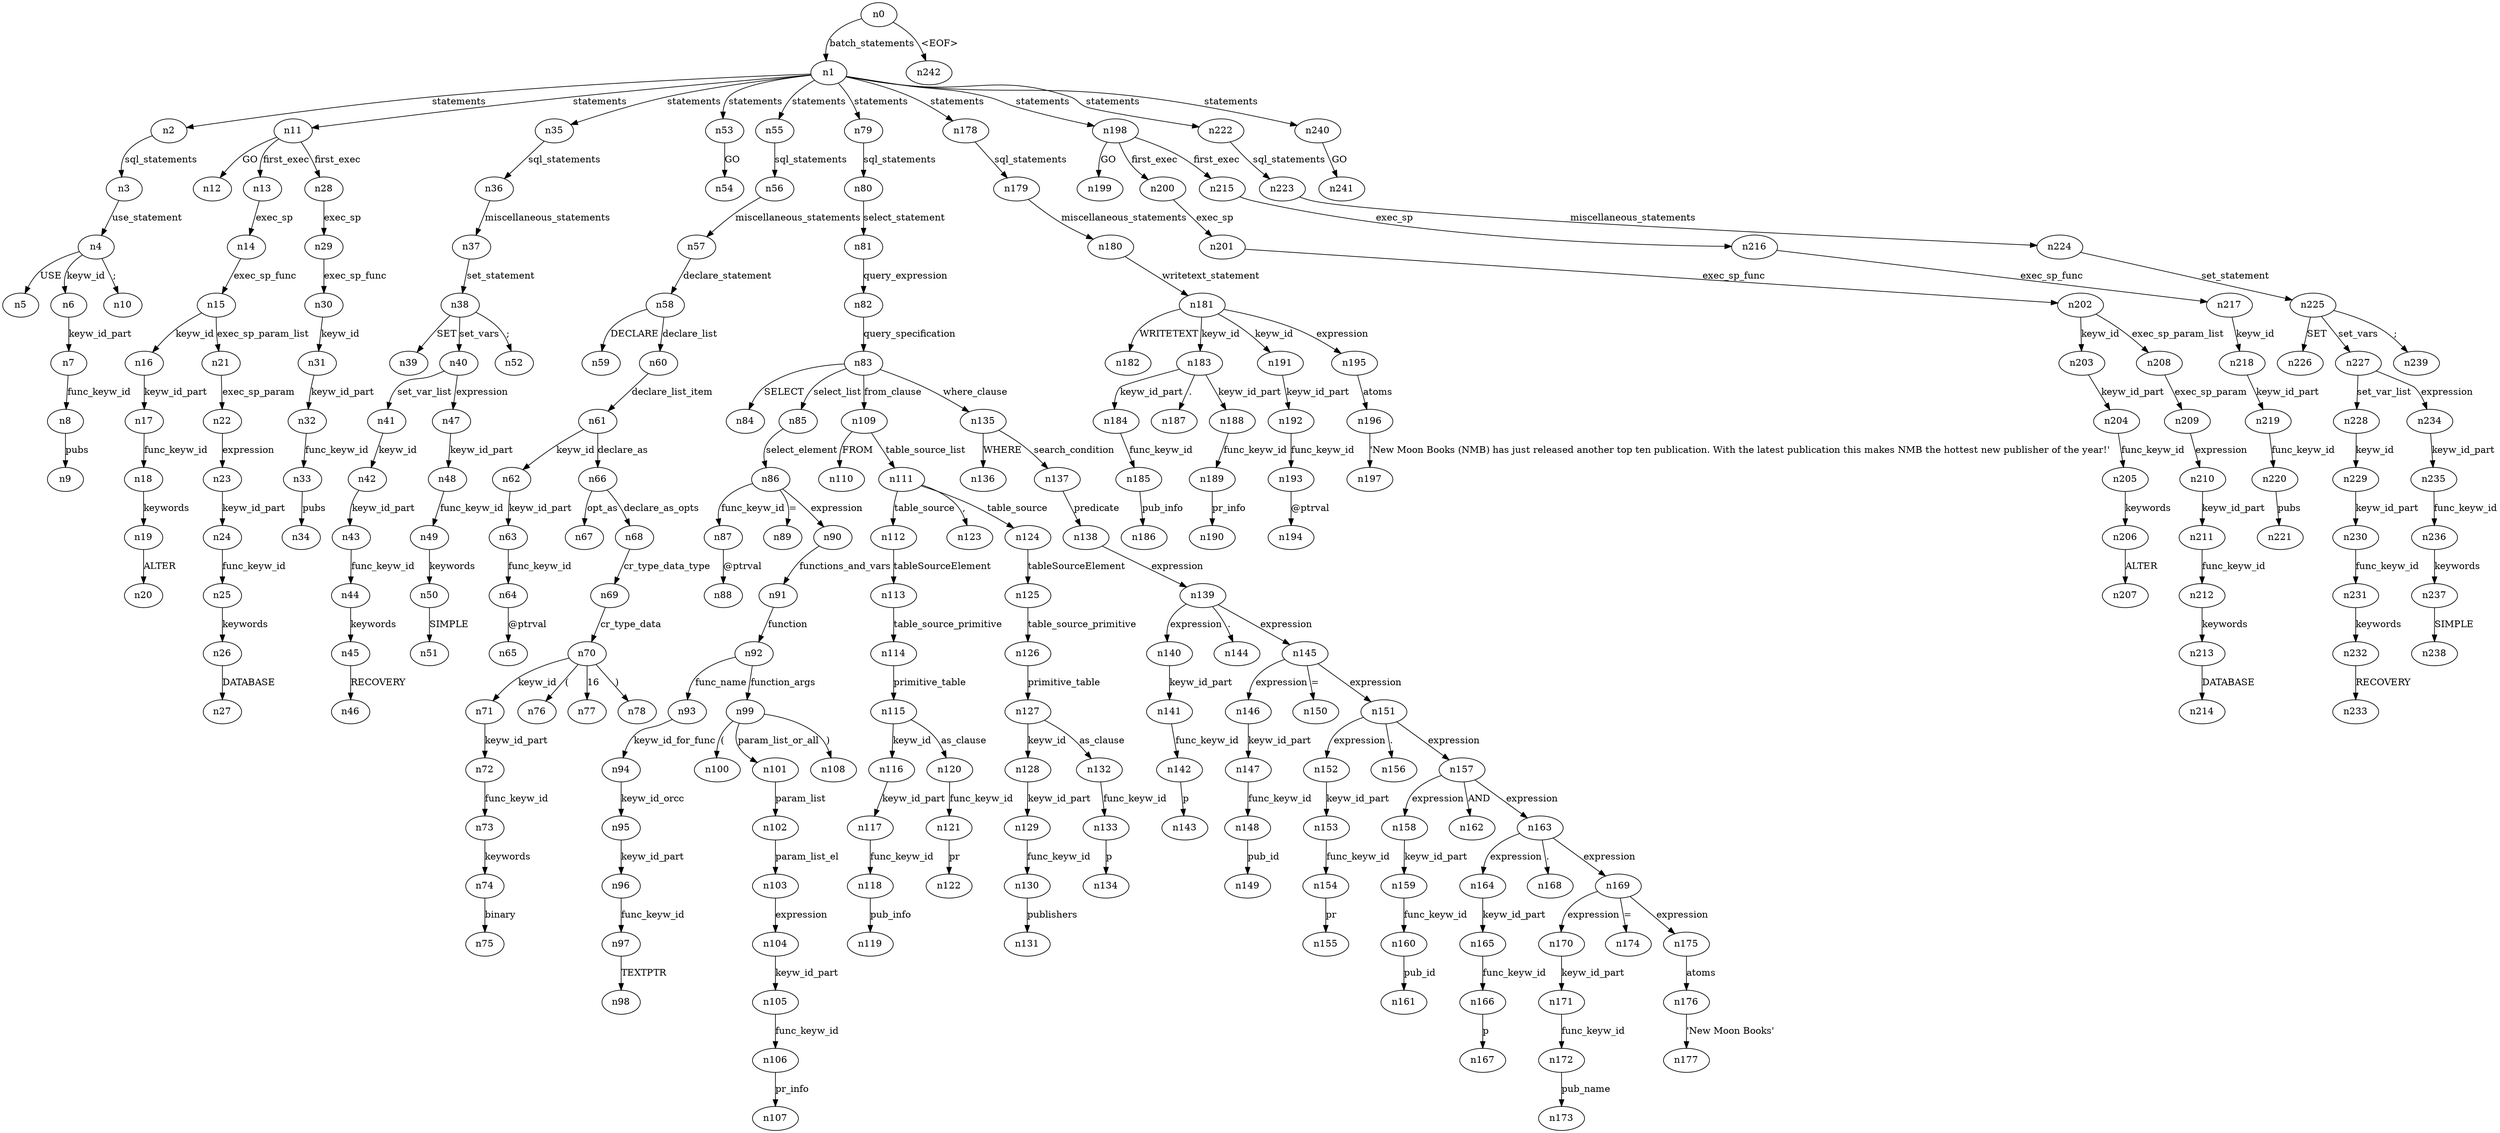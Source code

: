 digraph ParseTree {
  n0 -> n1 [label="batch_statements"];
  n1 -> n2 [label="statements"];
  n2 -> n3 [label="sql_statements"];
  n3 -> n4 [label="use_statement"];
  n4 -> n5 [label="USE"];
  n4 -> n6 [label="keyw_id"];
  n6 -> n7 [label="keyw_id_part"];
  n7 -> n8 [label="func_keyw_id"];
  n8 -> n9 [label="pubs"];
  n4 -> n10 [label=";"];
  n1 -> n11 [label="statements"];
  n11 -> n12 [label="GO"];
  n11 -> n13 [label="first_exec"];
  n13 -> n14 [label="exec_sp"];
  n14 -> n15 [label="exec_sp_func"];
  n15 -> n16 [label="keyw_id"];
  n16 -> n17 [label="keyw_id_part"];
  n17 -> n18 [label="func_keyw_id"];
  n18 -> n19 [label="keywords"];
  n19 -> n20 [label="ALTER"];
  n15 -> n21 [label="exec_sp_param_list"];
  n21 -> n22 [label="exec_sp_param"];
  n22 -> n23 [label="expression"];
  n23 -> n24 [label="keyw_id_part"];
  n24 -> n25 [label="func_keyw_id"];
  n25 -> n26 [label="keywords"];
  n26 -> n27 [label="DATABASE"];
  n11 -> n28 [label="first_exec"];
  n28 -> n29 [label="exec_sp"];
  n29 -> n30 [label="exec_sp_func"];
  n30 -> n31 [label="keyw_id"];
  n31 -> n32 [label="keyw_id_part"];
  n32 -> n33 [label="func_keyw_id"];
  n33 -> n34 [label="pubs"];
  n1 -> n35 [label="statements"];
  n35 -> n36 [label="sql_statements"];
  n36 -> n37 [label="miscellaneous_statements"];
  n37 -> n38 [label="set_statement"];
  n38 -> n39 [label="SET"];
  n38 -> n40 [label="set_vars"];
  n40 -> n41 [label="set_var_list"];
  n41 -> n42 [label="keyw_id"];
  n42 -> n43 [label="keyw_id_part"];
  n43 -> n44 [label="func_keyw_id"];
  n44 -> n45 [label="keywords"];
  n45 -> n46 [label="RECOVERY"];
  n40 -> n47 [label="expression"];
  n47 -> n48 [label="keyw_id_part"];
  n48 -> n49 [label="func_keyw_id"];
  n49 -> n50 [label="keywords"];
  n50 -> n51 [label="SIMPLE"];
  n38 -> n52 [label=";"];
  n1 -> n53 [label="statements"];
  n53 -> n54 [label="GO"];
  n1 -> n55 [label="statements"];
  n55 -> n56 [label="sql_statements"];
  n56 -> n57 [label="miscellaneous_statements"];
  n57 -> n58 [label="declare_statement"];
  n58 -> n59 [label="DECLARE"];
  n58 -> n60 [label="declare_list"];
  n60 -> n61 [label="declare_list_item"];
  n61 -> n62 [label="keyw_id"];
  n62 -> n63 [label="keyw_id_part"];
  n63 -> n64 [label="func_keyw_id"];
  n64 -> n65 [label="@ptrval"];
  n61 -> n66 [label="declare_as"];
  n66 -> n67 [label="opt_as"];
  n66 -> n68 [label="declare_as_opts"];
  n68 -> n69 [label="cr_type_data_type"];
  n69 -> n70 [label="cr_type_data"];
  n70 -> n71 [label="keyw_id"];
  n71 -> n72 [label="keyw_id_part"];
  n72 -> n73 [label="func_keyw_id"];
  n73 -> n74 [label="keywords"];
  n74 -> n75 [label="binary"];
  n70 -> n76 [label="("];
  n70 -> n77 [label="16"];
  n70 -> n78 [label=")"];
  n1 -> n79 [label="statements"];
  n79 -> n80 [label="sql_statements"];
  n80 -> n81 [label="select_statement"];
  n81 -> n82 [label="query_expression"];
  n82 -> n83 [label="query_specification"];
  n83 -> n84 [label="SELECT"];
  n83 -> n85 [label="select_list"];
  n85 -> n86 [label="select_element"];
  n86 -> n87 [label="func_keyw_id"];
  n87 -> n88 [label="@ptrval"];
  n86 -> n89 [label="="];
  n86 -> n90 [label="expression"];
  n90 -> n91 [label="functions_and_vars"];
  n91 -> n92 [label="function"];
  n92 -> n93 [label="func_name"];
  n93 -> n94 [label="keyw_id_for_func"];
  n94 -> n95 [label="keyw_id_orcc"];
  n95 -> n96 [label="keyw_id_part"];
  n96 -> n97 [label="func_keyw_id"];
  n97 -> n98 [label="TEXTPTR"];
  n92 -> n99 [label="function_args"];
  n99 -> n100 [label="("];
  n99 -> n101 [label="param_list_or_all"];
  n101 -> n102 [label="param_list"];
  n102 -> n103 [label="param_list_el"];
  n103 -> n104 [label="expression"];
  n104 -> n105 [label="keyw_id_part"];
  n105 -> n106 [label="func_keyw_id"];
  n106 -> n107 [label="pr_info"];
  n99 -> n108 [label=")"];
  n83 -> n109 [label="from_clause"];
  n109 -> n110 [label="FROM"];
  n109 -> n111 [label="table_source_list"];
  n111 -> n112 [label="table_source"];
  n112 -> n113 [label="tableSourceElement"];
  n113 -> n114 [label="table_source_primitive"];
  n114 -> n115 [label="primitive_table"];
  n115 -> n116 [label="keyw_id"];
  n116 -> n117 [label="keyw_id_part"];
  n117 -> n118 [label="func_keyw_id"];
  n118 -> n119 [label="pub_info"];
  n115 -> n120 [label="as_clause"];
  n120 -> n121 [label="func_keyw_id"];
  n121 -> n122 [label="pr"];
  n111 -> n123 [label=","];
  n111 -> n124 [label="table_source"];
  n124 -> n125 [label="tableSourceElement"];
  n125 -> n126 [label="table_source_primitive"];
  n126 -> n127 [label="primitive_table"];
  n127 -> n128 [label="keyw_id"];
  n128 -> n129 [label="keyw_id_part"];
  n129 -> n130 [label="func_keyw_id"];
  n130 -> n131 [label="publishers"];
  n127 -> n132 [label="as_clause"];
  n132 -> n133 [label="func_keyw_id"];
  n133 -> n134 [label="p"];
  n83 -> n135 [label="where_clause"];
  n135 -> n136 [label="WHERE"];
  n135 -> n137 [label="search_condition"];
  n137 -> n138 [label="predicate"];
  n138 -> n139 [label="expression"];
  n139 -> n140 [label="expression"];
  n140 -> n141 [label="keyw_id_part"];
  n141 -> n142 [label="func_keyw_id"];
  n142 -> n143 [label="p"];
  n139 -> n144 [label="."];
  n139 -> n145 [label="expression"];
  n145 -> n146 [label="expression"];
  n146 -> n147 [label="keyw_id_part"];
  n147 -> n148 [label="func_keyw_id"];
  n148 -> n149 [label="pub_id"];
  n145 -> n150 [label="="];
  n145 -> n151 [label="expression"];
  n151 -> n152 [label="expression"];
  n152 -> n153 [label="keyw_id_part"];
  n153 -> n154 [label="func_keyw_id"];
  n154 -> n155 [label="pr"];
  n151 -> n156 [label="."];
  n151 -> n157 [label="expression"];
  n157 -> n158 [label="expression"];
  n158 -> n159 [label="keyw_id_part"];
  n159 -> n160 [label="func_keyw_id"];
  n160 -> n161 [label="pub_id"];
  n157 -> n162 [label="AND"];
  n157 -> n163 [label="expression"];
  n163 -> n164 [label="expression"];
  n164 -> n165 [label="keyw_id_part"];
  n165 -> n166 [label="func_keyw_id"];
  n166 -> n167 [label="p"];
  n163 -> n168 [label="."];
  n163 -> n169 [label="expression"];
  n169 -> n170 [label="expression"];
  n170 -> n171 [label="keyw_id_part"];
  n171 -> n172 [label="func_keyw_id"];
  n172 -> n173 [label="pub_name"];
  n169 -> n174 [label="="];
  n169 -> n175 [label="expression"];
  n175 -> n176 [label="atoms"];
  n176 -> n177 [label="'New Moon Books'"];
  n1 -> n178 [label="statements"];
  n178 -> n179 [label="sql_statements"];
  n179 -> n180 [label="miscellaneous_statements"];
  n180 -> n181 [label="writetext_statement"];
  n181 -> n182 [label="WRITETEXT"];
  n181 -> n183 [label="keyw_id"];
  n183 -> n184 [label="keyw_id_part"];
  n184 -> n185 [label="func_keyw_id"];
  n185 -> n186 [label="pub_info"];
  n183 -> n187 [label="."];
  n183 -> n188 [label="keyw_id_part"];
  n188 -> n189 [label="func_keyw_id"];
  n189 -> n190 [label="pr_info"];
  n181 -> n191 [label="keyw_id"];
  n191 -> n192 [label="keyw_id_part"];
  n192 -> n193 [label="func_keyw_id"];
  n193 -> n194 [label="@ptrval"];
  n181 -> n195 [label="expression"];
  n195 -> n196 [label="atoms"];
  n196 -> n197 [label="'New Moon Books (NMB) has just released another top ten publication. With the latest publication this makes NMB the hottest new publisher of the year!'"];
  n1 -> n198 [label="statements"];
  n198 -> n199 [label="GO"];
  n198 -> n200 [label="first_exec"];
  n200 -> n201 [label="exec_sp"];
  n201 -> n202 [label="exec_sp_func"];
  n202 -> n203 [label="keyw_id"];
  n203 -> n204 [label="keyw_id_part"];
  n204 -> n205 [label="func_keyw_id"];
  n205 -> n206 [label="keywords"];
  n206 -> n207 [label="ALTER"];
  n202 -> n208 [label="exec_sp_param_list"];
  n208 -> n209 [label="exec_sp_param"];
  n209 -> n210 [label="expression"];
  n210 -> n211 [label="keyw_id_part"];
  n211 -> n212 [label="func_keyw_id"];
  n212 -> n213 [label="keywords"];
  n213 -> n214 [label="DATABASE"];
  n198 -> n215 [label="first_exec"];
  n215 -> n216 [label="exec_sp"];
  n216 -> n217 [label="exec_sp_func"];
  n217 -> n218 [label="keyw_id"];
  n218 -> n219 [label="keyw_id_part"];
  n219 -> n220 [label="func_keyw_id"];
  n220 -> n221 [label="pubs"];
  n1 -> n222 [label="statements"];
  n222 -> n223 [label="sql_statements"];
  n223 -> n224 [label="miscellaneous_statements"];
  n224 -> n225 [label="set_statement"];
  n225 -> n226 [label="SET"];
  n225 -> n227 [label="set_vars"];
  n227 -> n228 [label="set_var_list"];
  n228 -> n229 [label="keyw_id"];
  n229 -> n230 [label="keyw_id_part"];
  n230 -> n231 [label="func_keyw_id"];
  n231 -> n232 [label="keywords"];
  n232 -> n233 [label="RECOVERY"];
  n227 -> n234 [label="expression"];
  n234 -> n235 [label="keyw_id_part"];
  n235 -> n236 [label="func_keyw_id"];
  n236 -> n237 [label="keywords"];
  n237 -> n238 [label="SIMPLE"];
  n225 -> n239 [label=";"];
  n1 -> n240 [label="statements"];
  n240 -> n241 [label="GO"];
  n0 -> n242 [label="<EOF>"];
}